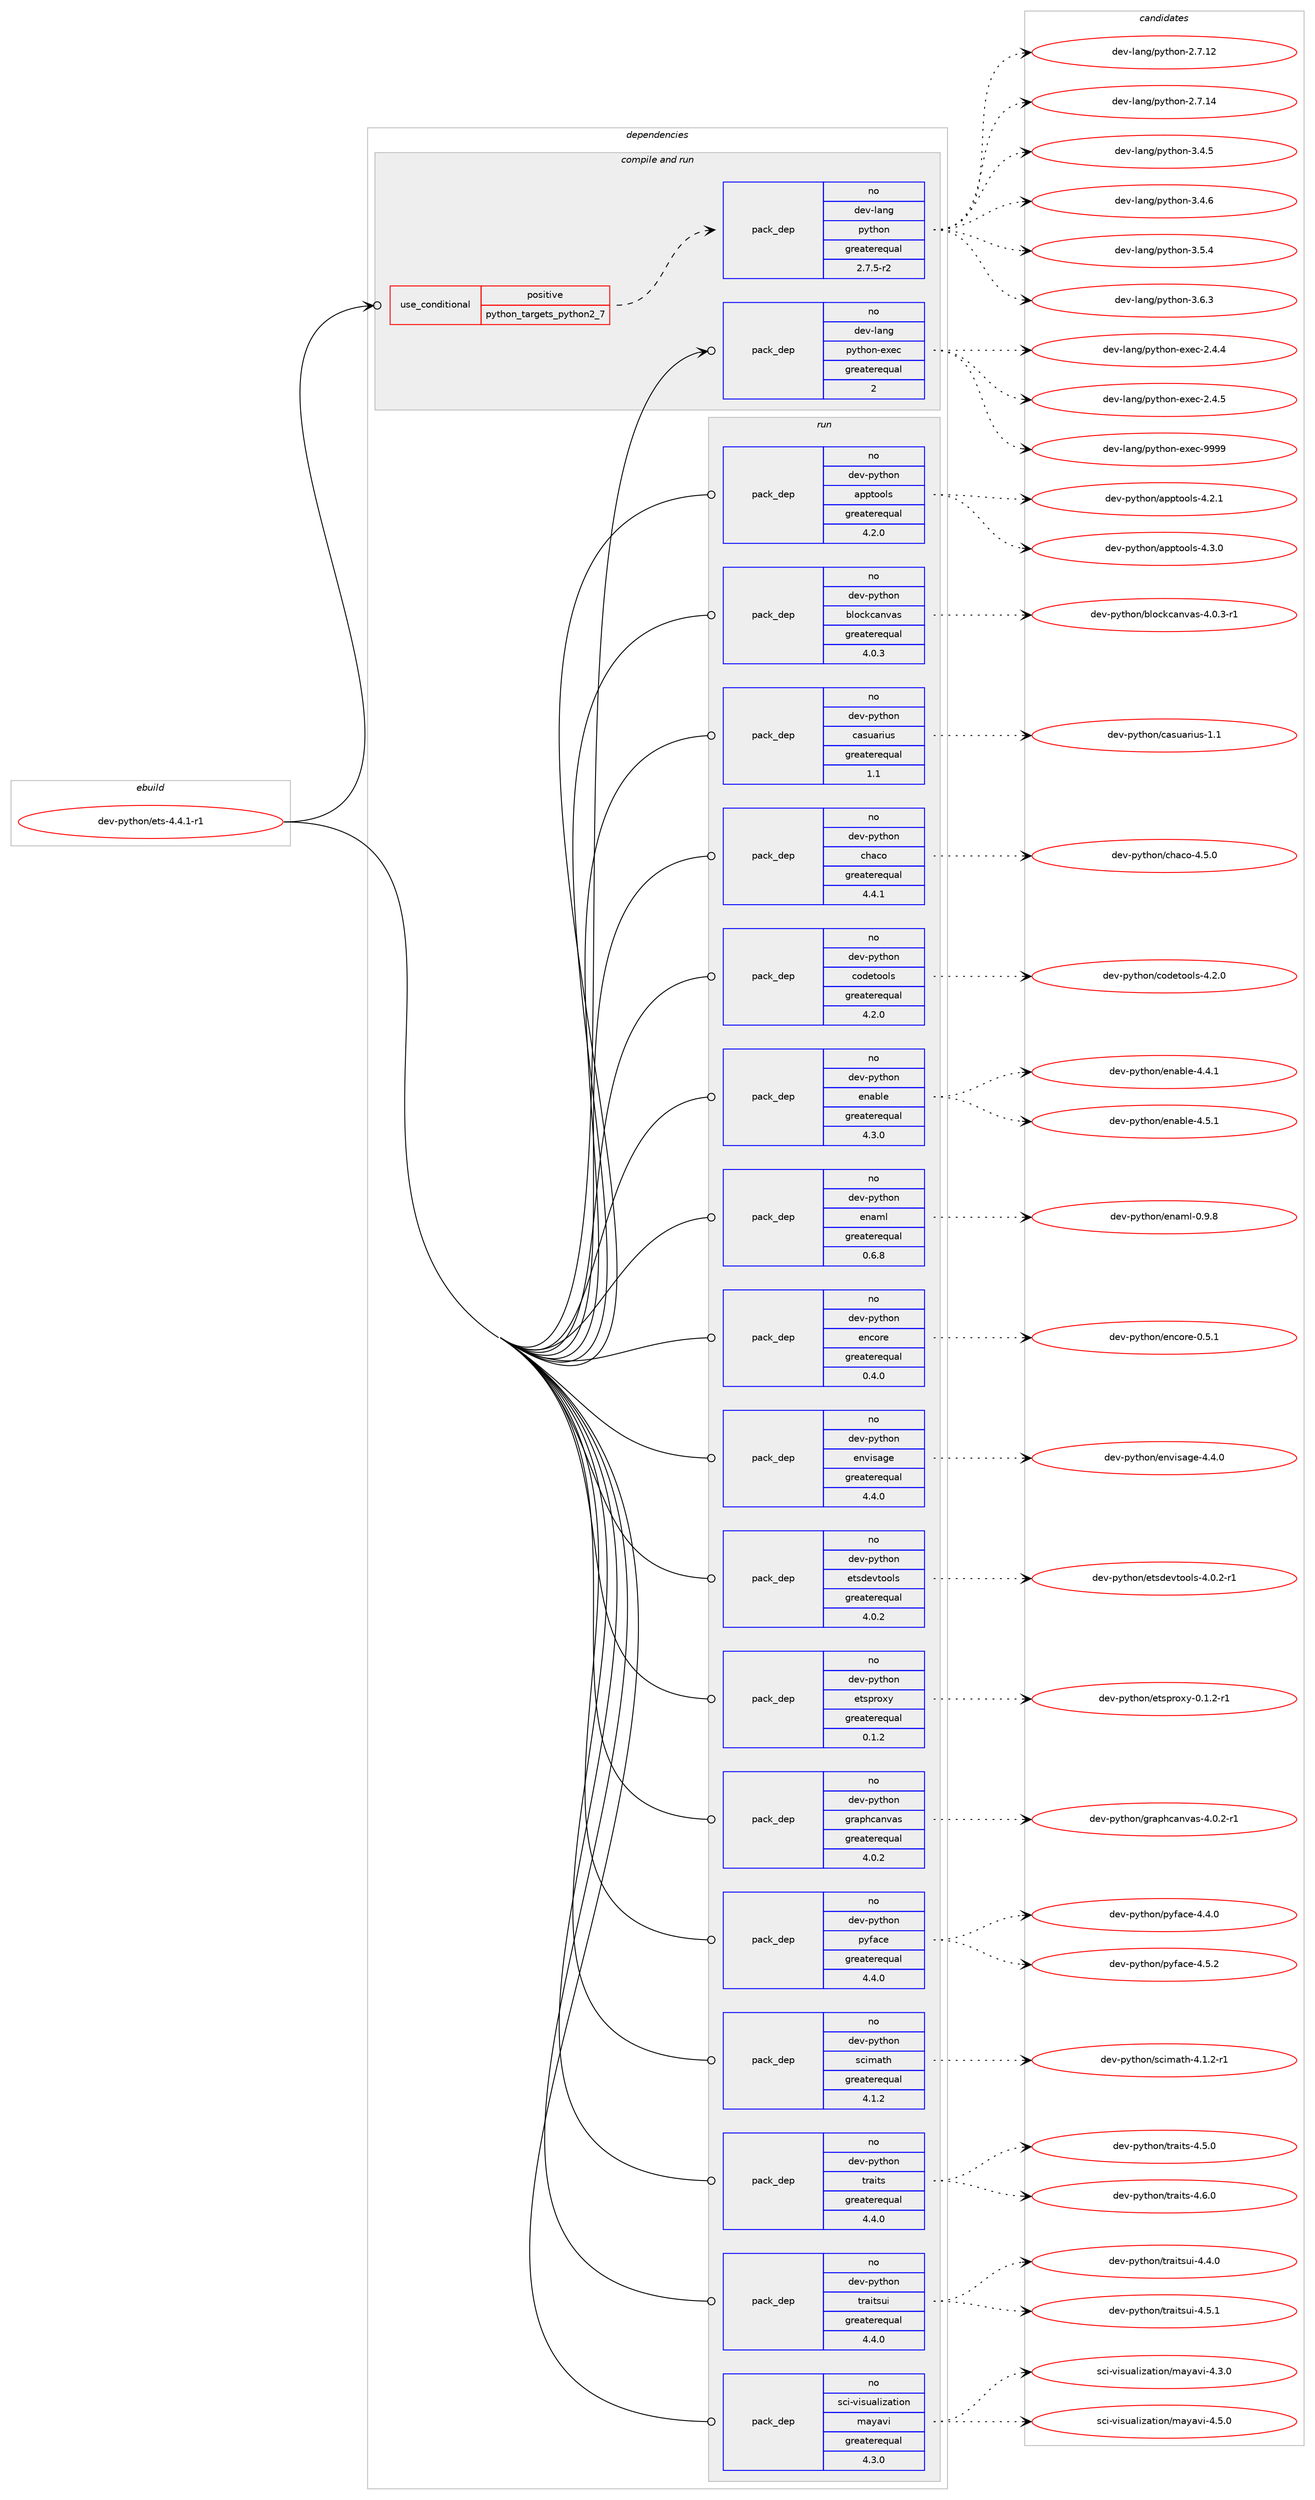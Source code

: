 digraph prolog {

# *************
# Graph options
# *************

newrank=true;
concentrate=true;
compound=true;
graph [rankdir=LR,fontname=Helvetica,fontsize=10,ranksep=1.5];#, ranksep=2.5, nodesep=0.2];
edge  [arrowhead=vee];
node  [fontname=Helvetica,fontsize=10];

# **********
# The ebuild
# **********

subgraph cluster_leftcol {
color=gray;
rank=same;
label=<<i>ebuild</i>>;
id [label="dev-python/ets-4.4.1-r1", color=red, width=4, href="../dev-python/ets-4.4.1-r1.svg"];
}

# ****************
# The dependencies
# ****************

subgraph cluster_midcol {
color=gray;
label=<<i>dependencies</i>>;
subgraph cluster_compile {
fillcolor="#eeeeee";
style=filled;
label=<<i>compile</i>>;
}
subgraph cluster_compileandrun {
fillcolor="#eeeeee";
style=filled;
label=<<i>compile and run</i>>;
subgraph cond32457 {
dependency156283 [label=<<TABLE BORDER="0" CELLBORDER="1" CELLSPACING="0" CELLPADDING="4"><TR><TD ROWSPAN="3" CELLPADDING="10">use_conditional</TD></TR><TR><TD>positive</TD></TR><TR><TD>python_targets_python2_7</TD></TR></TABLE>>, shape=none, color=red];
subgraph pack119989 {
dependency156284 [label=<<TABLE BORDER="0" CELLBORDER="1" CELLSPACING="0" CELLPADDING="4" WIDTH="220"><TR><TD ROWSPAN="6" CELLPADDING="30">pack_dep</TD></TR><TR><TD WIDTH="110">no</TD></TR><TR><TD>dev-lang</TD></TR><TR><TD>python</TD></TR><TR><TD>greaterequal</TD></TR><TR><TD>2.7.5-r2</TD></TR></TABLE>>, shape=none, color=blue];
}
dependency156283:e -> dependency156284:w [weight=20,style="dashed",arrowhead="vee"];
}
id:e -> dependency156283:w [weight=20,style="solid",arrowhead="odotvee"];
subgraph pack119990 {
dependency156285 [label=<<TABLE BORDER="0" CELLBORDER="1" CELLSPACING="0" CELLPADDING="4" WIDTH="220"><TR><TD ROWSPAN="6" CELLPADDING="30">pack_dep</TD></TR><TR><TD WIDTH="110">no</TD></TR><TR><TD>dev-lang</TD></TR><TR><TD>python-exec</TD></TR><TR><TD>greaterequal</TD></TR><TR><TD>2</TD></TR></TABLE>>, shape=none, color=blue];
}
id:e -> dependency156285:w [weight=20,style="solid",arrowhead="odotvee"];
}
subgraph cluster_run {
fillcolor="#eeeeee";
style=filled;
label=<<i>run</i>>;
subgraph pack119991 {
dependency156286 [label=<<TABLE BORDER="0" CELLBORDER="1" CELLSPACING="0" CELLPADDING="4" WIDTH="220"><TR><TD ROWSPAN="6" CELLPADDING="30">pack_dep</TD></TR><TR><TD WIDTH="110">no</TD></TR><TR><TD>dev-python</TD></TR><TR><TD>apptools</TD></TR><TR><TD>greaterequal</TD></TR><TR><TD>4.2.0</TD></TR></TABLE>>, shape=none, color=blue];
}
id:e -> dependency156286:w [weight=20,style="solid",arrowhead="odot"];
subgraph pack119992 {
dependency156287 [label=<<TABLE BORDER="0" CELLBORDER="1" CELLSPACING="0" CELLPADDING="4" WIDTH="220"><TR><TD ROWSPAN="6" CELLPADDING="30">pack_dep</TD></TR><TR><TD WIDTH="110">no</TD></TR><TR><TD>dev-python</TD></TR><TR><TD>blockcanvas</TD></TR><TR><TD>greaterequal</TD></TR><TR><TD>4.0.3</TD></TR></TABLE>>, shape=none, color=blue];
}
id:e -> dependency156287:w [weight=20,style="solid",arrowhead="odot"];
subgraph pack119993 {
dependency156288 [label=<<TABLE BORDER="0" CELLBORDER="1" CELLSPACING="0" CELLPADDING="4" WIDTH="220"><TR><TD ROWSPAN="6" CELLPADDING="30">pack_dep</TD></TR><TR><TD WIDTH="110">no</TD></TR><TR><TD>dev-python</TD></TR><TR><TD>casuarius</TD></TR><TR><TD>greaterequal</TD></TR><TR><TD>1.1</TD></TR></TABLE>>, shape=none, color=blue];
}
id:e -> dependency156288:w [weight=20,style="solid",arrowhead="odot"];
subgraph pack119994 {
dependency156289 [label=<<TABLE BORDER="0" CELLBORDER="1" CELLSPACING="0" CELLPADDING="4" WIDTH="220"><TR><TD ROWSPAN="6" CELLPADDING="30">pack_dep</TD></TR><TR><TD WIDTH="110">no</TD></TR><TR><TD>dev-python</TD></TR><TR><TD>chaco</TD></TR><TR><TD>greaterequal</TD></TR><TR><TD>4.4.1</TD></TR></TABLE>>, shape=none, color=blue];
}
id:e -> dependency156289:w [weight=20,style="solid",arrowhead="odot"];
subgraph pack119995 {
dependency156290 [label=<<TABLE BORDER="0" CELLBORDER="1" CELLSPACING="0" CELLPADDING="4" WIDTH="220"><TR><TD ROWSPAN="6" CELLPADDING="30">pack_dep</TD></TR><TR><TD WIDTH="110">no</TD></TR><TR><TD>dev-python</TD></TR><TR><TD>codetools</TD></TR><TR><TD>greaterequal</TD></TR><TR><TD>4.2.0</TD></TR></TABLE>>, shape=none, color=blue];
}
id:e -> dependency156290:w [weight=20,style="solid",arrowhead="odot"];
subgraph pack119996 {
dependency156291 [label=<<TABLE BORDER="0" CELLBORDER="1" CELLSPACING="0" CELLPADDING="4" WIDTH="220"><TR><TD ROWSPAN="6" CELLPADDING="30">pack_dep</TD></TR><TR><TD WIDTH="110">no</TD></TR><TR><TD>dev-python</TD></TR><TR><TD>enable</TD></TR><TR><TD>greaterequal</TD></TR><TR><TD>4.3.0</TD></TR></TABLE>>, shape=none, color=blue];
}
id:e -> dependency156291:w [weight=20,style="solid",arrowhead="odot"];
subgraph pack119997 {
dependency156292 [label=<<TABLE BORDER="0" CELLBORDER="1" CELLSPACING="0" CELLPADDING="4" WIDTH="220"><TR><TD ROWSPAN="6" CELLPADDING="30">pack_dep</TD></TR><TR><TD WIDTH="110">no</TD></TR><TR><TD>dev-python</TD></TR><TR><TD>enaml</TD></TR><TR><TD>greaterequal</TD></TR><TR><TD>0.6.8</TD></TR></TABLE>>, shape=none, color=blue];
}
id:e -> dependency156292:w [weight=20,style="solid",arrowhead="odot"];
subgraph pack119998 {
dependency156293 [label=<<TABLE BORDER="0" CELLBORDER="1" CELLSPACING="0" CELLPADDING="4" WIDTH="220"><TR><TD ROWSPAN="6" CELLPADDING="30">pack_dep</TD></TR><TR><TD WIDTH="110">no</TD></TR><TR><TD>dev-python</TD></TR><TR><TD>encore</TD></TR><TR><TD>greaterequal</TD></TR><TR><TD>0.4.0</TD></TR></TABLE>>, shape=none, color=blue];
}
id:e -> dependency156293:w [weight=20,style="solid",arrowhead="odot"];
subgraph pack119999 {
dependency156294 [label=<<TABLE BORDER="0" CELLBORDER="1" CELLSPACING="0" CELLPADDING="4" WIDTH="220"><TR><TD ROWSPAN="6" CELLPADDING="30">pack_dep</TD></TR><TR><TD WIDTH="110">no</TD></TR><TR><TD>dev-python</TD></TR><TR><TD>envisage</TD></TR><TR><TD>greaterequal</TD></TR><TR><TD>4.4.0</TD></TR></TABLE>>, shape=none, color=blue];
}
id:e -> dependency156294:w [weight=20,style="solid",arrowhead="odot"];
subgraph pack120000 {
dependency156295 [label=<<TABLE BORDER="0" CELLBORDER="1" CELLSPACING="0" CELLPADDING="4" WIDTH="220"><TR><TD ROWSPAN="6" CELLPADDING="30">pack_dep</TD></TR><TR><TD WIDTH="110">no</TD></TR><TR><TD>dev-python</TD></TR><TR><TD>etsdevtools</TD></TR><TR><TD>greaterequal</TD></TR><TR><TD>4.0.2</TD></TR></TABLE>>, shape=none, color=blue];
}
id:e -> dependency156295:w [weight=20,style="solid",arrowhead="odot"];
subgraph pack120001 {
dependency156296 [label=<<TABLE BORDER="0" CELLBORDER="1" CELLSPACING="0" CELLPADDING="4" WIDTH="220"><TR><TD ROWSPAN="6" CELLPADDING="30">pack_dep</TD></TR><TR><TD WIDTH="110">no</TD></TR><TR><TD>dev-python</TD></TR><TR><TD>etsproxy</TD></TR><TR><TD>greaterequal</TD></TR><TR><TD>0.1.2</TD></TR></TABLE>>, shape=none, color=blue];
}
id:e -> dependency156296:w [weight=20,style="solid",arrowhead="odot"];
subgraph pack120002 {
dependency156297 [label=<<TABLE BORDER="0" CELLBORDER="1" CELLSPACING="0" CELLPADDING="4" WIDTH="220"><TR><TD ROWSPAN="6" CELLPADDING="30">pack_dep</TD></TR><TR><TD WIDTH="110">no</TD></TR><TR><TD>dev-python</TD></TR><TR><TD>graphcanvas</TD></TR><TR><TD>greaterequal</TD></TR><TR><TD>4.0.2</TD></TR></TABLE>>, shape=none, color=blue];
}
id:e -> dependency156297:w [weight=20,style="solid",arrowhead="odot"];
subgraph pack120003 {
dependency156298 [label=<<TABLE BORDER="0" CELLBORDER="1" CELLSPACING="0" CELLPADDING="4" WIDTH="220"><TR><TD ROWSPAN="6" CELLPADDING="30">pack_dep</TD></TR><TR><TD WIDTH="110">no</TD></TR><TR><TD>dev-python</TD></TR><TR><TD>pyface</TD></TR><TR><TD>greaterequal</TD></TR><TR><TD>4.4.0</TD></TR></TABLE>>, shape=none, color=blue];
}
id:e -> dependency156298:w [weight=20,style="solid",arrowhead="odot"];
subgraph pack120004 {
dependency156299 [label=<<TABLE BORDER="0" CELLBORDER="1" CELLSPACING="0" CELLPADDING="4" WIDTH="220"><TR><TD ROWSPAN="6" CELLPADDING="30">pack_dep</TD></TR><TR><TD WIDTH="110">no</TD></TR><TR><TD>dev-python</TD></TR><TR><TD>scimath</TD></TR><TR><TD>greaterequal</TD></TR><TR><TD>4.1.2</TD></TR></TABLE>>, shape=none, color=blue];
}
id:e -> dependency156299:w [weight=20,style="solid",arrowhead="odot"];
subgraph pack120005 {
dependency156300 [label=<<TABLE BORDER="0" CELLBORDER="1" CELLSPACING="0" CELLPADDING="4" WIDTH="220"><TR><TD ROWSPAN="6" CELLPADDING="30">pack_dep</TD></TR><TR><TD WIDTH="110">no</TD></TR><TR><TD>dev-python</TD></TR><TR><TD>traits</TD></TR><TR><TD>greaterequal</TD></TR><TR><TD>4.4.0</TD></TR></TABLE>>, shape=none, color=blue];
}
id:e -> dependency156300:w [weight=20,style="solid",arrowhead="odot"];
subgraph pack120006 {
dependency156301 [label=<<TABLE BORDER="0" CELLBORDER="1" CELLSPACING="0" CELLPADDING="4" WIDTH="220"><TR><TD ROWSPAN="6" CELLPADDING="30">pack_dep</TD></TR><TR><TD WIDTH="110">no</TD></TR><TR><TD>dev-python</TD></TR><TR><TD>traitsui</TD></TR><TR><TD>greaterequal</TD></TR><TR><TD>4.4.0</TD></TR></TABLE>>, shape=none, color=blue];
}
id:e -> dependency156301:w [weight=20,style="solid",arrowhead="odot"];
subgraph pack120007 {
dependency156302 [label=<<TABLE BORDER="0" CELLBORDER="1" CELLSPACING="0" CELLPADDING="4" WIDTH="220"><TR><TD ROWSPAN="6" CELLPADDING="30">pack_dep</TD></TR><TR><TD WIDTH="110">no</TD></TR><TR><TD>sci-visualization</TD></TR><TR><TD>mayavi</TD></TR><TR><TD>greaterequal</TD></TR><TR><TD>4.3.0</TD></TR></TABLE>>, shape=none, color=blue];
}
id:e -> dependency156302:w [weight=20,style="solid",arrowhead="odot"];
}
}

# **************
# The candidates
# **************

subgraph cluster_choices {
rank=same;
color=gray;
label=<<i>candidates</i>>;

subgraph choice119989 {
color=black;
nodesep=1;
choice10010111845108971101034711212111610411111045504655464950 [label="dev-lang/python-2.7.12", color=red, width=4,href="../dev-lang/python-2.7.12.svg"];
choice10010111845108971101034711212111610411111045504655464952 [label="dev-lang/python-2.7.14", color=red, width=4,href="../dev-lang/python-2.7.14.svg"];
choice100101118451089711010347112121116104111110455146524653 [label="dev-lang/python-3.4.5", color=red, width=4,href="../dev-lang/python-3.4.5.svg"];
choice100101118451089711010347112121116104111110455146524654 [label="dev-lang/python-3.4.6", color=red, width=4,href="../dev-lang/python-3.4.6.svg"];
choice100101118451089711010347112121116104111110455146534652 [label="dev-lang/python-3.5.4", color=red, width=4,href="../dev-lang/python-3.5.4.svg"];
choice100101118451089711010347112121116104111110455146544651 [label="dev-lang/python-3.6.3", color=red, width=4,href="../dev-lang/python-3.6.3.svg"];
dependency156284:e -> choice10010111845108971101034711212111610411111045504655464950:w [style=dotted,weight="100"];
dependency156284:e -> choice10010111845108971101034711212111610411111045504655464952:w [style=dotted,weight="100"];
dependency156284:e -> choice100101118451089711010347112121116104111110455146524653:w [style=dotted,weight="100"];
dependency156284:e -> choice100101118451089711010347112121116104111110455146524654:w [style=dotted,weight="100"];
dependency156284:e -> choice100101118451089711010347112121116104111110455146534652:w [style=dotted,weight="100"];
dependency156284:e -> choice100101118451089711010347112121116104111110455146544651:w [style=dotted,weight="100"];
}
subgraph choice119990 {
color=black;
nodesep=1;
choice1001011184510897110103471121211161041111104510112010199455046524652 [label="dev-lang/python-exec-2.4.4", color=red, width=4,href="../dev-lang/python-exec-2.4.4.svg"];
choice1001011184510897110103471121211161041111104510112010199455046524653 [label="dev-lang/python-exec-2.4.5", color=red, width=4,href="../dev-lang/python-exec-2.4.5.svg"];
choice10010111845108971101034711212111610411111045101120101994557575757 [label="dev-lang/python-exec-9999", color=red, width=4,href="../dev-lang/python-exec-9999.svg"];
dependency156285:e -> choice1001011184510897110103471121211161041111104510112010199455046524652:w [style=dotted,weight="100"];
dependency156285:e -> choice1001011184510897110103471121211161041111104510112010199455046524653:w [style=dotted,weight="100"];
dependency156285:e -> choice10010111845108971101034711212111610411111045101120101994557575757:w [style=dotted,weight="100"];
}
subgraph choice119991 {
color=black;
nodesep=1;
choice100101118451121211161041111104797112112116111111108115455246504649 [label="dev-python/apptools-4.2.1", color=red, width=4,href="../dev-python/apptools-4.2.1.svg"];
choice100101118451121211161041111104797112112116111111108115455246514648 [label="dev-python/apptools-4.3.0", color=red, width=4,href="../dev-python/apptools-4.3.0.svg"];
dependency156286:e -> choice100101118451121211161041111104797112112116111111108115455246504649:w [style=dotted,weight="100"];
dependency156286:e -> choice100101118451121211161041111104797112112116111111108115455246514648:w [style=dotted,weight="100"];
}
subgraph choice119992 {
color=black;
nodesep=1;
choice100101118451121211161041111104798108111991079997110118971154552464846514511449 [label="dev-python/blockcanvas-4.0.3-r1", color=red, width=4,href="../dev-python/blockcanvas-4.0.3-r1.svg"];
dependency156287:e -> choice100101118451121211161041111104798108111991079997110118971154552464846514511449:w [style=dotted,weight="100"];
}
subgraph choice119993 {
color=black;
nodesep=1;
choice100101118451121211161041111104799971151179711410511711545494649 [label="dev-python/casuarius-1.1", color=red, width=4,href="../dev-python/casuarius-1.1.svg"];
dependency156288:e -> choice100101118451121211161041111104799971151179711410511711545494649:w [style=dotted,weight="100"];
}
subgraph choice119994 {
color=black;
nodesep=1;
choice1001011184511212111610411111047991049799111455246534648 [label="dev-python/chaco-4.5.0", color=red, width=4,href="../dev-python/chaco-4.5.0.svg"];
dependency156289:e -> choice1001011184511212111610411111047991049799111455246534648:w [style=dotted,weight="100"];
}
subgraph choice119995 {
color=black;
nodesep=1;
choice100101118451121211161041111104799111100101116111111108115455246504648 [label="dev-python/codetools-4.2.0", color=red, width=4,href="../dev-python/codetools-4.2.0.svg"];
dependency156290:e -> choice100101118451121211161041111104799111100101116111111108115455246504648:w [style=dotted,weight="100"];
}
subgraph choice119996 {
color=black;
nodesep=1;
choice10010111845112121116104111110471011109798108101455246524649 [label="dev-python/enable-4.4.1", color=red, width=4,href="../dev-python/enable-4.4.1.svg"];
choice10010111845112121116104111110471011109798108101455246534649 [label="dev-python/enable-4.5.1", color=red, width=4,href="../dev-python/enable-4.5.1.svg"];
dependency156291:e -> choice10010111845112121116104111110471011109798108101455246524649:w [style=dotted,weight="100"];
dependency156291:e -> choice10010111845112121116104111110471011109798108101455246534649:w [style=dotted,weight="100"];
}
subgraph choice119997 {
color=black;
nodesep=1;
choice100101118451121211161041111104710111097109108454846574656 [label="dev-python/enaml-0.9.8", color=red, width=4,href="../dev-python/enaml-0.9.8.svg"];
dependency156292:e -> choice100101118451121211161041111104710111097109108454846574656:w [style=dotted,weight="100"];
}
subgraph choice119998 {
color=black;
nodesep=1;
choice100101118451121211161041111104710111099111114101454846534649 [label="dev-python/encore-0.5.1", color=red, width=4,href="../dev-python/encore-0.5.1.svg"];
dependency156293:e -> choice100101118451121211161041111104710111099111114101454846534649:w [style=dotted,weight="100"];
}
subgraph choice119999 {
color=black;
nodesep=1;
choice100101118451121211161041111104710111011810511597103101455246524648 [label="dev-python/envisage-4.4.0", color=red, width=4,href="../dev-python/envisage-4.4.0.svg"];
dependency156294:e -> choice100101118451121211161041111104710111011810511597103101455246524648:w [style=dotted,weight="100"];
}
subgraph choice120000 {
color=black;
nodesep=1;
choice10010111845112121116104111110471011161151001011181161111111081154552464846504511449 [label="dev-python/etsdevtools-4.0.2-r1", color=red, width=4,href="../dev-python/etsdevtools-4.0.2-r1.svg"];
dependency156295:e -> choice10010111845112121116104111110471011161151001011181161111111081154552464846504511449:w [style=dotted,weight="100"];
}
subgraph choice120001 {
color=black;
nodesep=1;
choice10010111845112121116104111110471011161151121141111201214548464946504511449 [label="dev-python/etsproxy-0.1.2-r1", color=red, width=4,href="../dev-python/etsproxy-0.1.2-r1.svg"];
dependency156296:e -> choice10010111845112121116104111110471011161151121141111201214548464946504511449:w [style=dotted,weight="100"];
}
subgraph choice120002 {
color=black;
nodesep=1;
choice1001011184511212111610411111047103114971121049997110118971154552464846504511449 [label="dev-python/graphcanvas-4.0.2-r1", color=red, width=4,href="../dev-python/graphcanvas-4.0.2-r1.svg"];
dependency156297:e -> choice1001011184511212111610411111047103114971121049997110118971154552464846504511449:w [style=dotted,weight="100"];
}
subgraph choice120003 {
color=black;
nodesep=1;
choice10010111845112121116104111110471121211029799101455246524648 [label="dev-python/pyface-4.4.0", color=red, width=4,href="../dev-python/pyface-4.4.0.svg"];
choice10010111845112121116104111110471121211029799101455246534650 [label="dev-python/pyface-4.5.2", color=red, width=4,href="../dev-python/pyface-4.5.2.svg"];
dependency156298:e -> choice10010111845112121116104111110471121211029799101455246524648:w [style=dotted,weight="100"];
dependency156298:e -> choice10010111845112121116104111110471121211029799101455246534650:w [style=dotted,weight="100"];
}
subgraph choice120004 {
color=black;
nodesep=1;
choice100101118451121211161041111104711599105109971161044552464946504511449 [label="dev-python/scimath-4.1.2-r1", color=red, width=4,href="../dev-python/scimath-4.1.2-r1.svg"];
dependency156299:e -> choice100101118451121211161041111104711599105109971161044552464946504511449:w [style=dotted,weight="100"];
}
subgraph choice120005 {
color=black;
nodesep=1;
choice100101118451121211161041111104711611497105116115455246534648 [label="dev-python/traits-4.5.0", color=red, width=4,href="../dev-python/traits-4.5.0.svg"];
choice100101118451121211161041111104711611497105116115455246544648 [label="dev-python/traits-4.6.0", color=red, width=4,href="../dev-python/traits-4.6.0.svg"];
dependency156300:e -> choice100101118451121211161041111104711611497105116115455246534648:w [style=dotted,weight="100"];
dependency156300:e -> choice100101118451121211161041111104711611497105116115455246544648:w [style=dotted,weight="100"];
}
subgraph choice120006 {
color=black;
nodesep=1;
choice100101118451121211161041111104711611497105116115117105455246524648 [label="dev-python/traitsui-4.4.0", color=red, width=4,href="../dev-python/traitsui-4.4.0.svg"];
choice100101118451121211161041111104711611497105116115117105455246534649 [label="dev-python/traitsui-4.5.1", color=red, width=4,href="../dev-python/traitsui-4.5.1.svg"];
dependency156301:e -> choice100101118451121211161041111104711611497105116115117105455246524648:w [style=dotted,weight="100"];
dependency156301:e -> choice100101118451121211161041111104711611497105116115117105455246534649:w [style=dotted,weight="100"];
}
subgraph choice120007 {
color=black;
nodesep=1;
choice11599105451181051151179710810512297116105111110471099712197118105455246514648 [label="sci-visualization/mayavi-4.3.0", color=red, width=4,href="../sci-visualization/mayavi-4.3.0.svg"];
choice11599105451181051151179710810512297116105111110471099712197118105455246534648 [label="sci-visualization/mayavi-4.5.0", color=red, width=4,href="../sci-visualization/mayavi-4.5.0.svg"];
dependency156302:e -> choice11599105451181051151179710810512297116105111110471099712197118105455246514648:w [style=dotted,weight="100"];
dependency156302:e -> choice11599105451181051151179710810512297116105111110471099712197118105455246534648:w [style=dotted,weight="100"];
}
}

}

